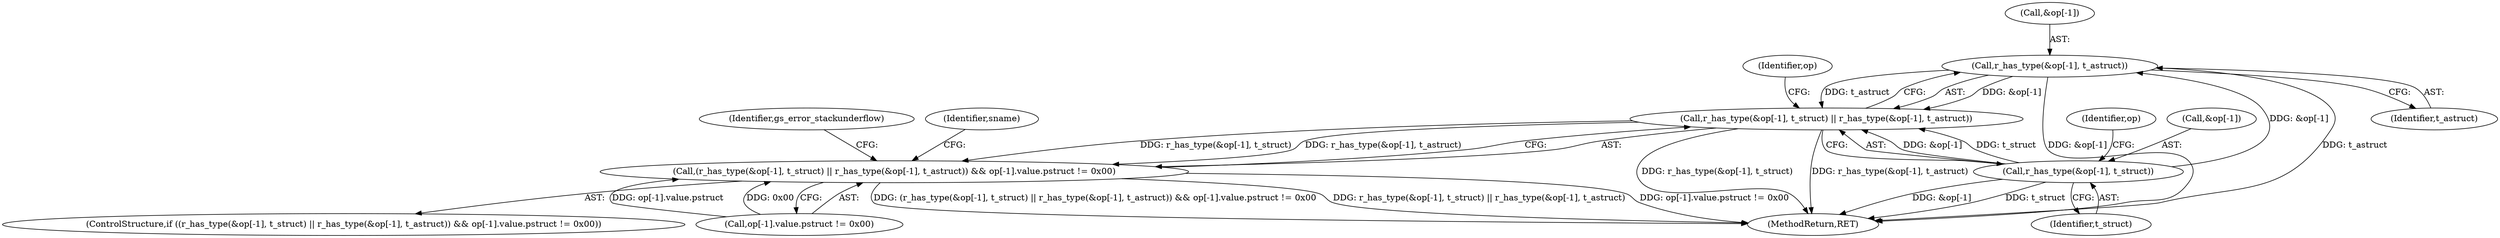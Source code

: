 digraph "0_ghostscript_0edd3d6c634a577db261615a9dc2719bca7f6e01@array" {
"1000150" [label="(Call,r_has_type(&op[-1], t_astruct))"];
"1000143" [label="(Call,r_has_type(&op[-1], t_struct))"];
"1000142" [label="(Call,r_has_type(&op[-1], t_struct) || r_has_type(&op[-1], t_astruct))"];
"1000141" [label="(Call,(r_has_type(&op[-1], t_struct) || r_has_type(&op[-1], t_astruct)) && op[-1].value.pstruct != 0x00)"];
"1000142" [label="(Call,r_has_type(&op[-1], t_struct) || r_has_type(&op[-1], t_astruct))"];
"1000150" [label="(Call,r_has_type(&op[-1], t_astruct))"];
"1000149" [label="(Identifier,t_struct)"];
"1000224" [label="(MethodReturn,RET)"];
"1000140" [label="(ControlStructure,if ((r_has_type(&op[-1], t_struct) || r_has_type(&op[-1], t_astruct)) && op[-1].value.pstruct != 0x00))"];
"1000156" [label="(Identifier,t_astruct)"];
"1000206" [label="(Identifier,gs_error_stackunderflow)"];
"1000153" [label="(Identifier,op)"];
"1000161" [label="(Identifier,op)"];
"1000144" [label="(Call,&op[-1])"];
"1000151" [label="(Call,&op[-1])"];
"1000170" [label="(Identifier,sname)"];
"1000157" [label="(Call,op[-1].value.pstruct != 0x00)"];
"1000141" [label="(Call,(r_has_type(&op[-1], t_struct) || r_has_type(&op[-1], t_astruct)) && op[-1].value.pstruct != 0x00)"];
"1000143" [label="(Call,r_has_type(&op[-1], t_struct))"];
"1000150" -> "1000142"  [label="AST: "];
"1000150" -> "1000156"  [label="CFG: "];
"1000151" -> "1000150"  [label="AST: "];
"1000156" -> "1000150"  [label="AST: "];
"1000142" -> "1000150"  [label="CFG: "];
"1000150" -> "1000224"  [label="DDG: &op[-1]"];
"1000150" -> "1000224"  [label="DDG: t_astruct"];
"1000150" -> "1000142"  [label="DDG: &op[-1]"];
"1000150" -> "1000142"  [label="DDG: t_astruct"];
"1000143" -> "1000150"  [label="DDG: &op[-1]"];
"1000143" -> "1000142"  [label="AST: "];
"1000143" -> "1000149"  [label="CFG: "];
"1000144" -> "1000143"  [label="AST: "];
"1000149" -> "1000143"  [label="AST: "];
"1000153" -> "1000143"  [label="CFG: "];
"1000142" -> "1000143"  [label="CFG: "];
"1000143" -> "1000224"  [label="DDG: &op[-1]"];
"1000143" -> "1000224"  [label="DDG: t_struct"];
"1000143" -> "1000142"  [label="DDG: &op[-1]"];
"1000143" -> "1000142"  [label="DDG: t_struct"];
"1000142" -> "1000141"  [label="AST: "];
"1000161" -> "1000142"  [label="CFG: "];
"1000141" -> "1000142"  [label="CFG: "];
"1000142" -> "1000224"  [label="DDG: r_has_type(&op[-1], t_struct)"];
"1000142" -> "1000224"  [label="DDG: r_has_type(&op[-1], t_astruct)"];
"1000142" -> "1000141"  [label="DDG: r_has_type(&op[-1], t_struct)"];
"1000142" -> "1000141"  [label="DDG: r_has_type(&op[-1], t_astruct)"];
"1000141" -> "1000140"  [label="AST: "];
"1000141" -> "1000157"  [label="CFG: "];
"1000157" -> "1000141"  [label="AST: "];
"1000170" -> "1000141"  [label="CFG: "];
"1000206" -> "1000141"  [label="CFG: "];
"1000141" -> "1000224"  [label="DDG: r_has_type(&op[-1], t_struct) || r_has_type(&op[-1], t_astruct)"];
"1000141" -> "1000224"  [label="DDG: op[-1].value.pstruct != 0x00"];
"1000141" -> "1000224"  [label="DDG: (r_has_type(&op[-1], t_struct) || r_has_type(&op[-1], t_astruct)) && op[-1].value.pstruct != 0x00"];
"1000157" -> "1000141"  [label="DDG: op[-1].value.pstruct"];
"1000157" -> "1000141"  [label="DDG: 0x00"];
}
